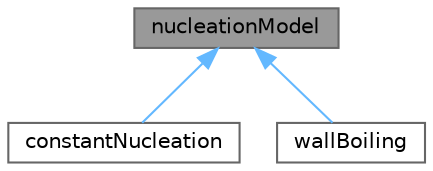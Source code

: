 digraph "nucleationModel"
{
 // LATEX_PDF_SIZE
  bgcolor="transparent";
  edge [fontname=Helvetica,fontsize=10,labelfontname=Helvetica,labelfontsize=10];
  node [fontname=Helvetica,fontsize=10,shape=box,height=0.2,width=0.4];
  Node1 [id="Node000001",label="nucleationModel",height=0.2,width=0.4,color="gray40", fillcolor="grey60", style="filled", fontcolor="black",tooltip="Base class for nucleation models."];
  Node1 -> Node2 [id="edge1_Node000001_Node000002",dir="back",color="steelblue1",style="solid",tooltip=" "];
  Node2 [id="Node000002",label="constantNucleation",height=0.2,width=0.4,color="gray40", fillcolor="white", style="filled",URL="$classFoam_1_1diameterModels_1_1nucleationModels_1_1constantNucleation.html",tooltip="Constant nucleation rate within all classes. Used for verification and validation of the nucleation f..."];
  Node1 -> Node3 [id="edge2_Node000001_Node000003",dir="back",color="steelblue1",style="solid",tooltip=" "];
  Node3 [id="Node000003",label="wallBoiling",height=0.2,width=0.4,color="gray40", fillcolor="white", style="filled",URL="$classFoam_1_1diameterModels_1_1nucleationModels_1_1wallBoiling.html",tooltip="Wall-boiling model which requires a velocityGroup (i.e. phase) to be specified in which the nucleatio..."];
}

